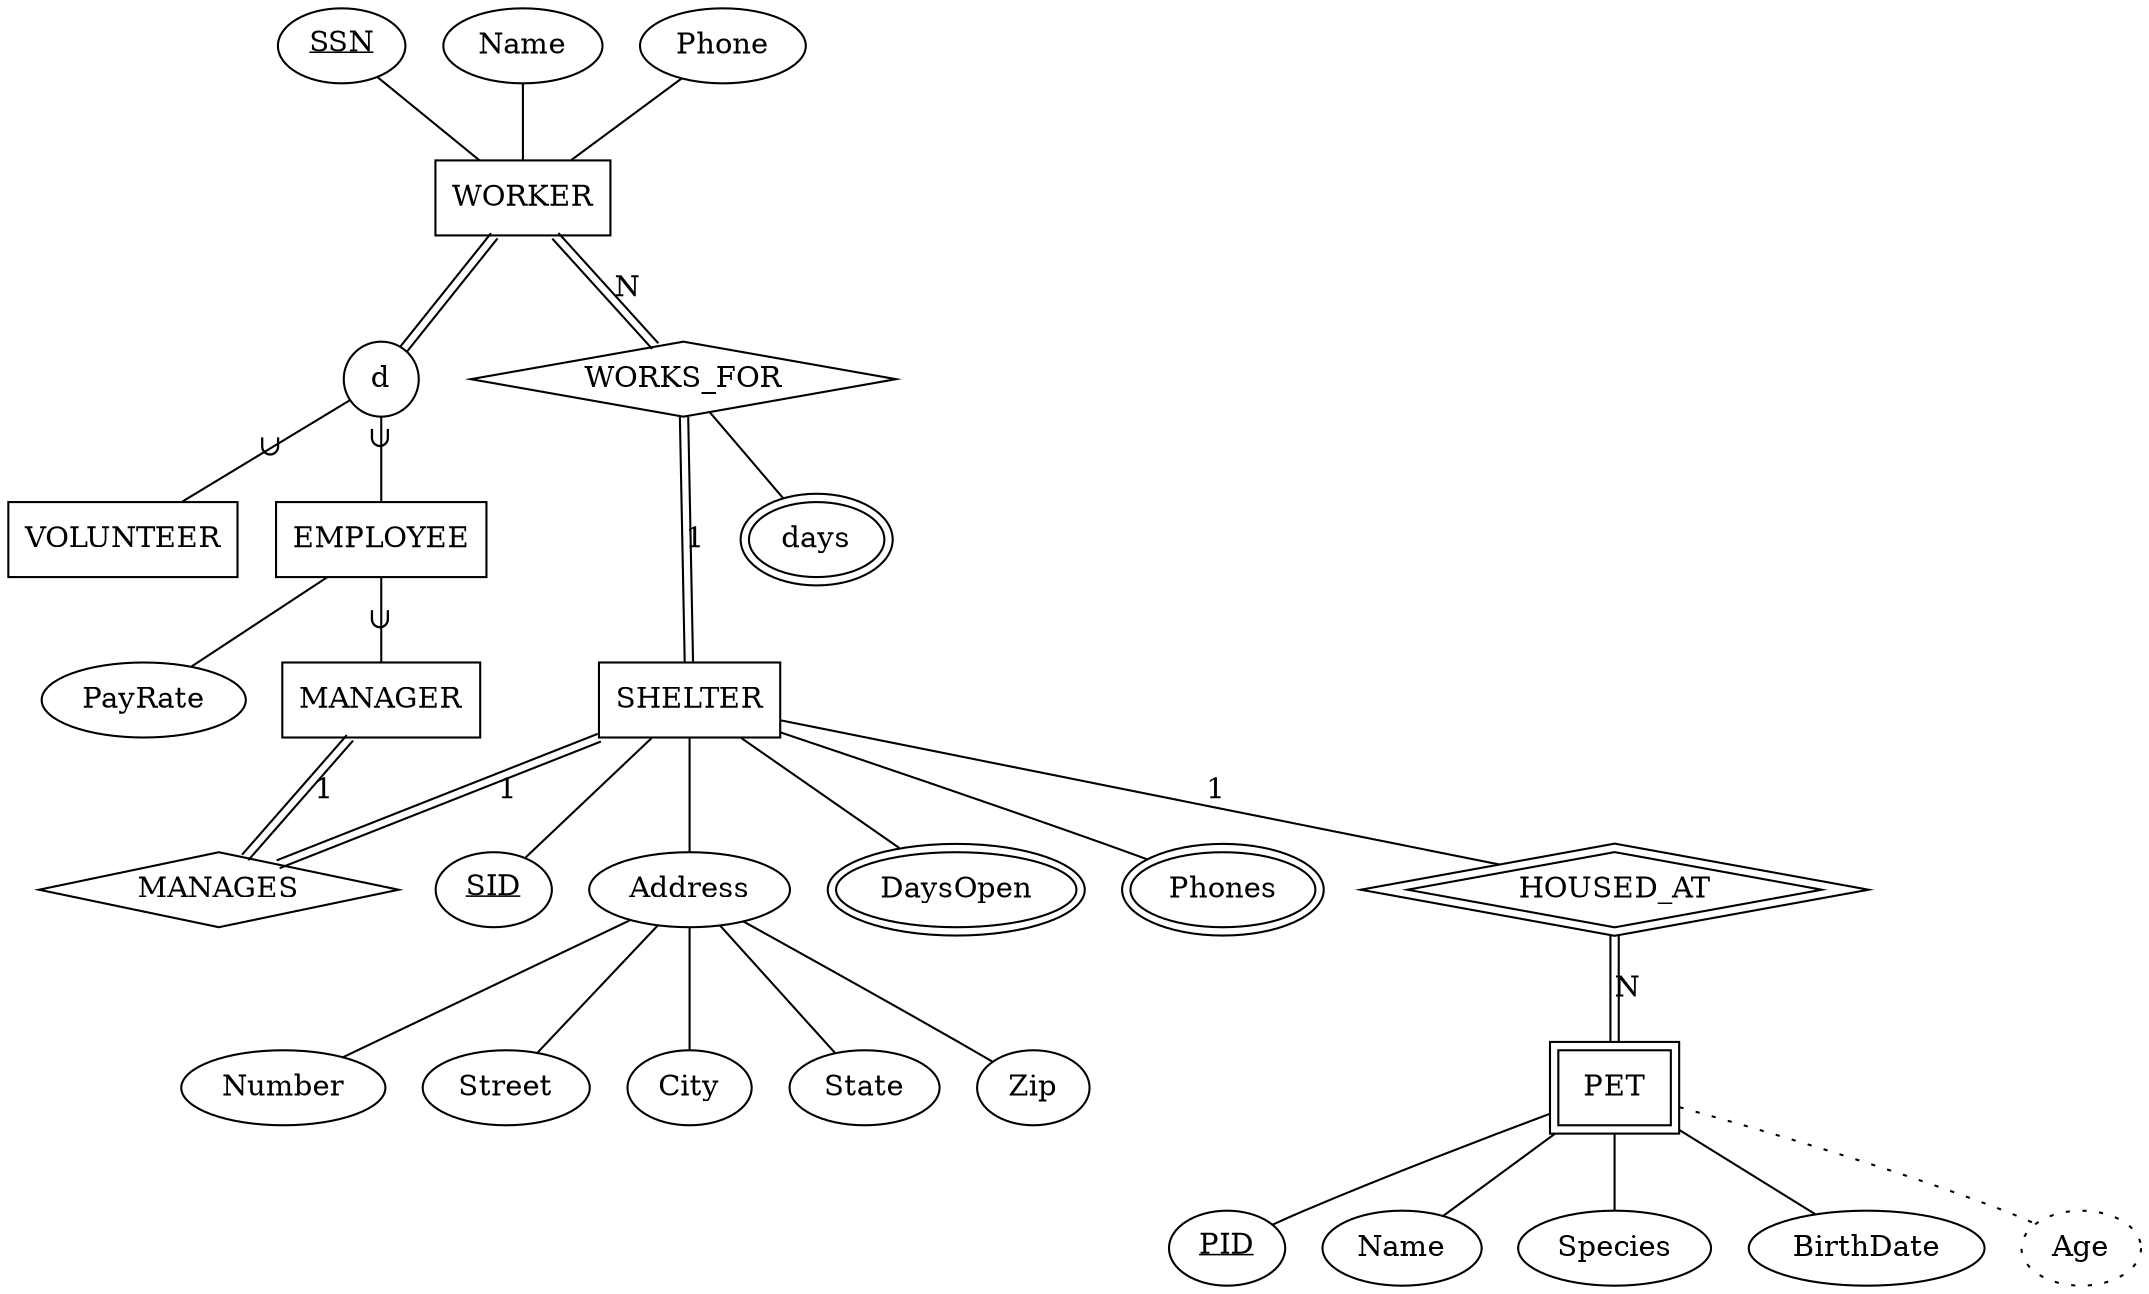 graph humane_society {
  rankdir=TB
  node [shape=box]; SHELTER;
  node [shape=ellipse]; SID [label=<<u>SID</u>>]; Address; Number; Street; City; State; Zip;
  node [shape=ellipse, peripheries=2]; DaysOpen, Phones;
  SHELTER -- SID;
  SHELTER -- Address;
  Address -- Number;
  Address -- Street;
  Address -- City;
  Address -- State;
  Address -- Zip;
  SHELTER -- Phones;
  SHELTER -- DaysOpen;

  node [shape=box, peripheries=1]; WORKER;
  node [shape=ellipse, peripheries=1]; SSN [label=<<u>SSN</u>>]; Name; Phone;
  SSN -- WORKER;
  Name -- WORKER;
  Phone -- WORKER;

  node [shape=box, peripheries=1]; VOLUNTEER;

  node [shape=box, peripheries=1]; EMPLOYEE;
  node [shape=ellipse, peripheries=1] PayRate;
  EMPLOYEE -- PayRate;

  node [shape=box, peripheries=1]; MANAGER;

  node [shape=circle, peripheries=1]; sub_worker [label="d"];

  WORKER -- sub_worker [color="black:invis:black"];
  sub_worker -- VOLUNTEER [headlabel=<&#x222a;>, labeldistance=5, labelangle=0];
  sub_worker -- EMPLOYEE [headlabel=<&#x222a;>, labeldistance=3, labelangle=0];
  EMPLOYEE -- MANAGER [headlabel=<&#x222a;>, labeldistance=2, labelangle=0];

  rankdir=LR
  node [shape=diamond]; WORKS_FOR;
  node [shape=ellipse, peripheries=2]; days;
  WORKS_FOR -- days;
  WORKS_FOR -- SHELTER [label="1", color="black:invis:black"];
  WORKER -- WORKS_FOR [label="N", color="black:invis:black"];

  node [shape=diamond, peripheries=1]; MANAGES;
  MANAGER -- MANAGES [label = "1", color="black:invis:black"];
  MANAGES -- SHELTER [label="1", color="black:invis:black"];

  {rank=same; MANAGER; SHELTER}

  rankdir=TB
  node [shape=box, peripheries=2]; PET;
  node [shape=ellipse, peripheries=1]; PID [label=<<u>PID</u>>]; PetName [label="Name"]; Species; BirthDate;
  node [shape=ellipse, peripheries=1, style=dotted] Age;

  PET -- PID;
  PET -- PetName;
  PET -- Species;
  PET -- BirthDate;
  PET -- Age [style=dotted];

  node [shape=diamond, peripheries=2, style=solid]; HOUSED_AT;
  SHELTER -- HOUSED_AT [label="1"];
  HOUSED_AT -- PET [label="N", color="black:invis:black"];
}